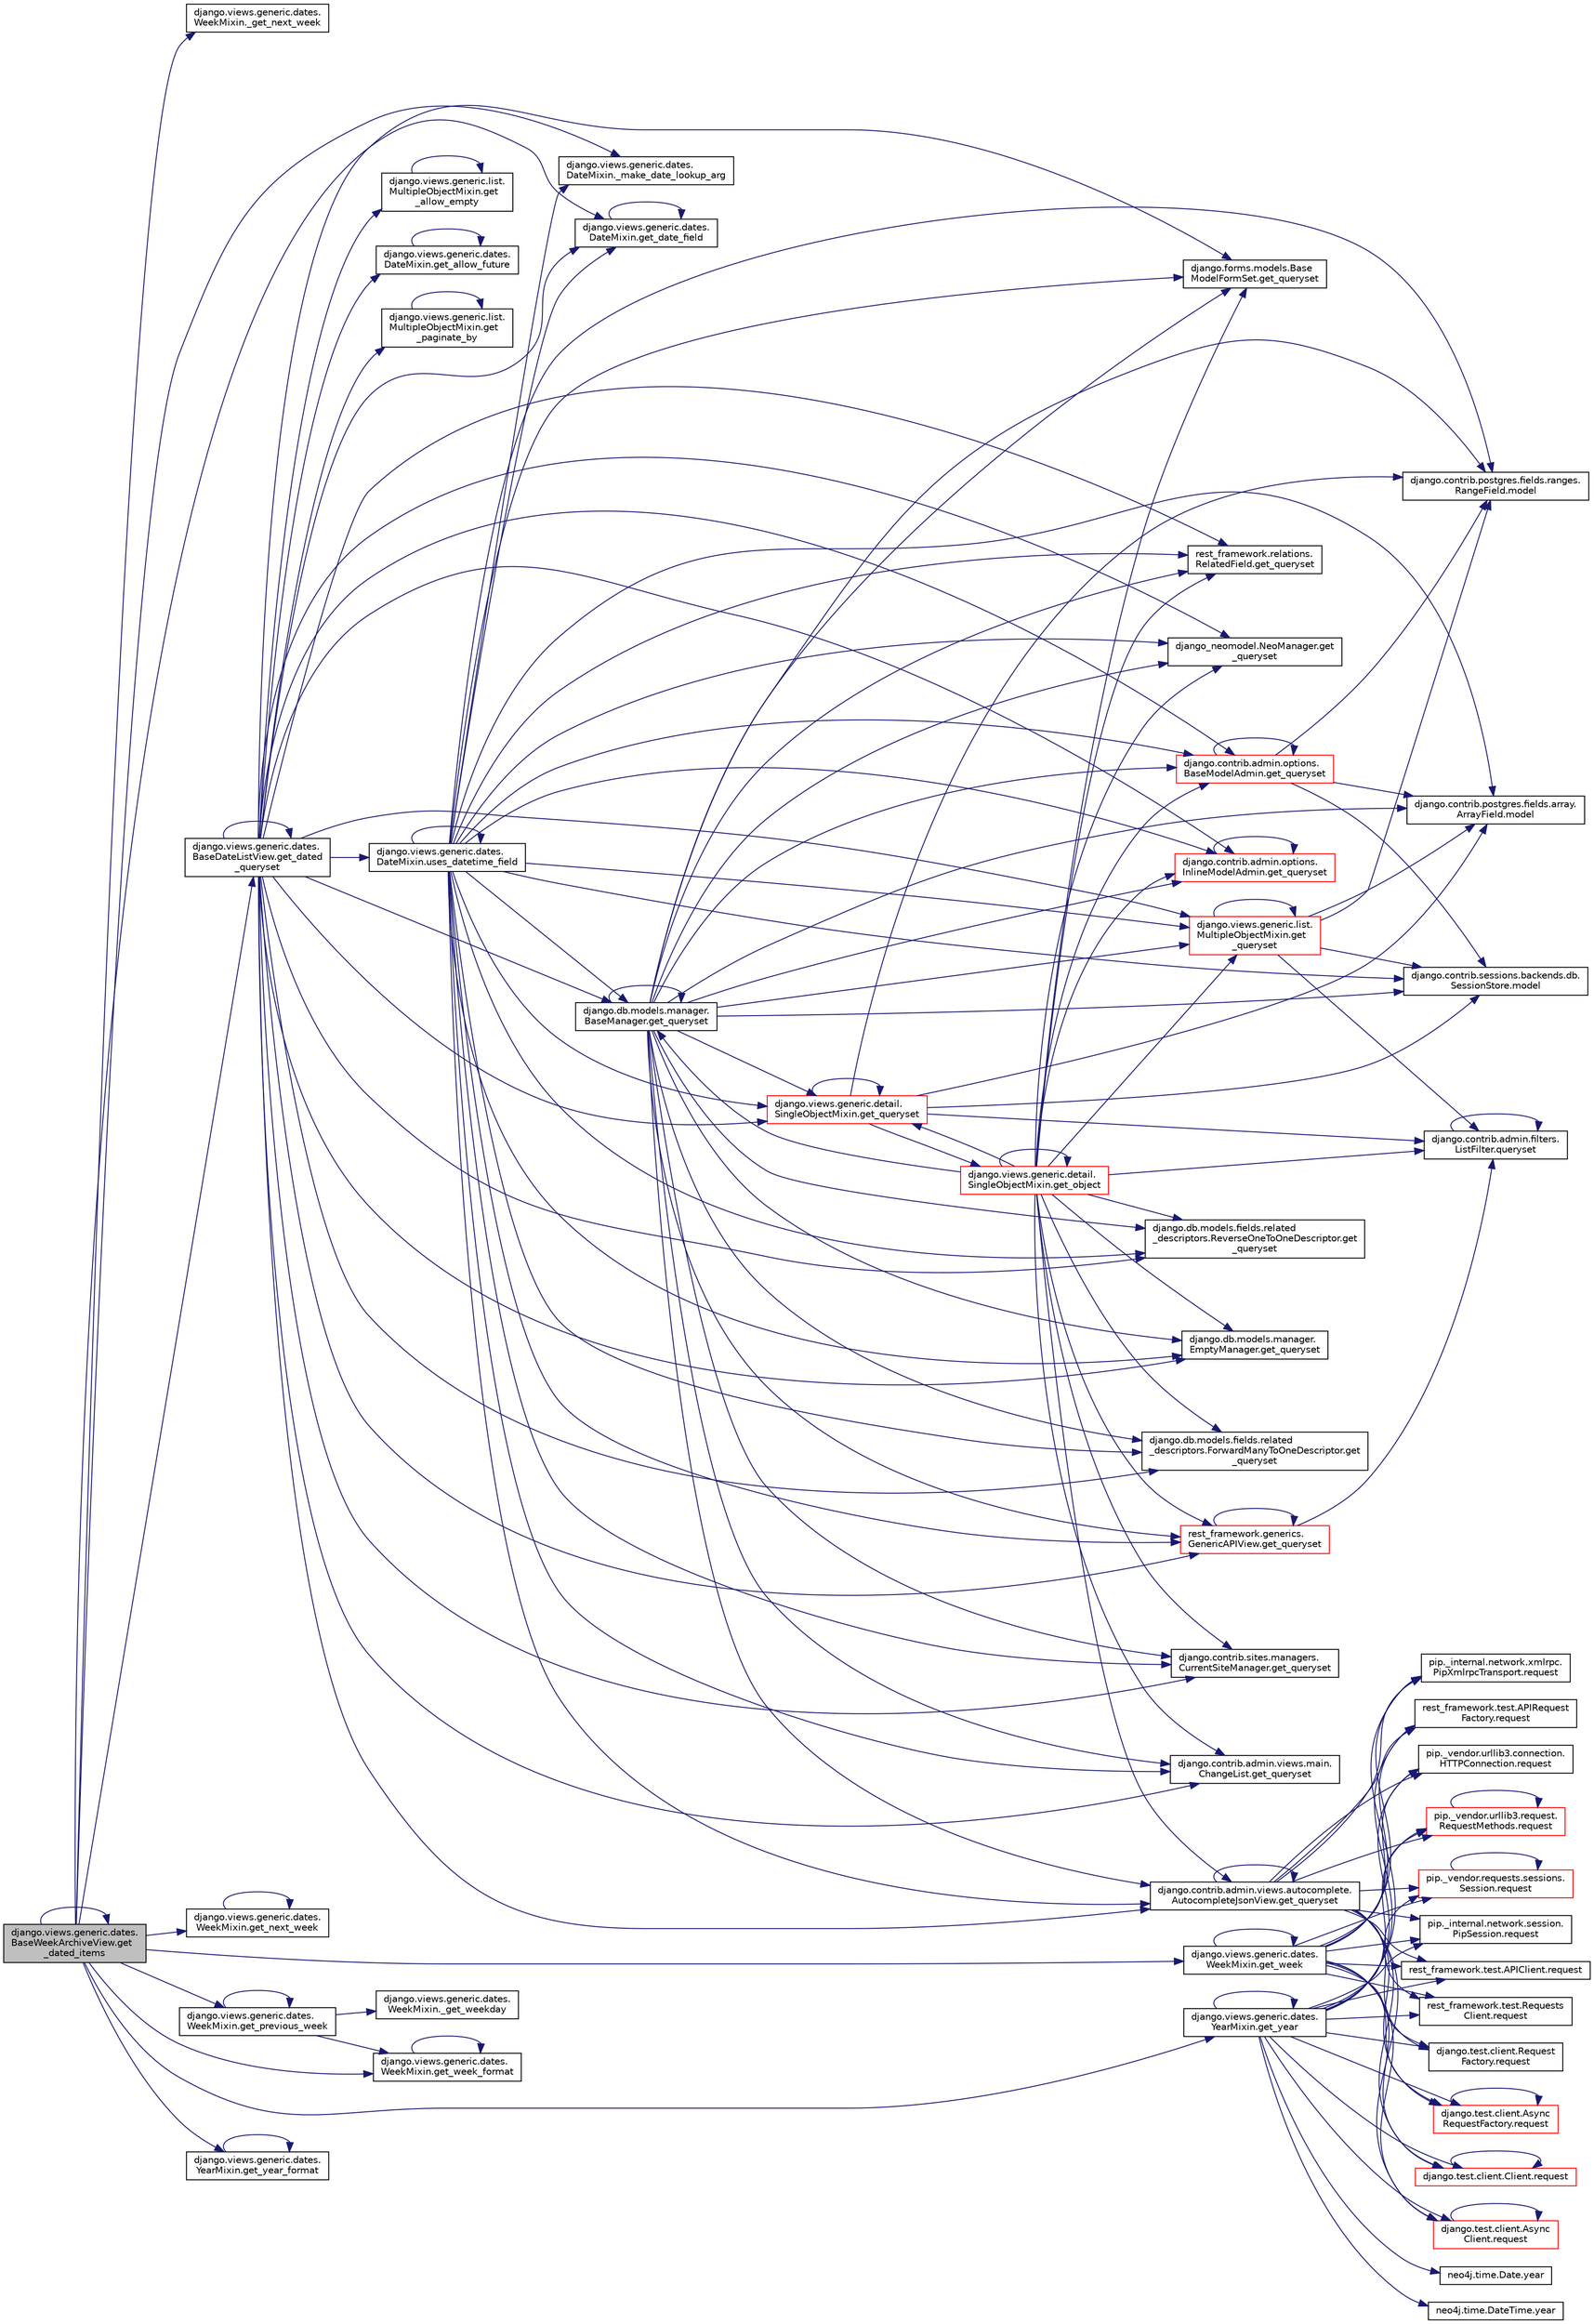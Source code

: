 digraph "django.views.generic.dates.BaseWeekArchiveView.get_dated_items"
{
 // LATEX_PDF_SIZE
  edge [fontname="Helvetica",fontsize="10",labelfontname="Helvetica",labelfontsize="10"];
  node [fontname="Helvetica",fontsize="10",shape=record];
  rankdir="LR";
  Node1 [label="django.views.generic.dates.\lBaseWeekArchiveView.get\l_dated_items",height=0.2,width=0.4,color="black", fillcolor="grey75", style="filled", fontcolor="black",tooltip=" "];
  Node1 -> Node2 [color="midnightblue",fontsize="10",style="solid",fontname="Helvetica"];
  Node2 [label="django.views.generic.dates.\lWeekMixin._get_next_week",height=0.2,width=0.4,color="black", fillcolor="white", style="filled",URL="$d8/dcc/classdjango_1_1views_1_1generic_1_1dates_1_1_week_mixin.html#a8a3b9f6aefd2bf9fd05cc73d937062a1",tooltip=" "];
  Node1 -> Node3 [color="midnightblue",fontsize="10",style="solid",fontname="Helvetica"];
  Node3 [label="django.views.generic.dates.\lDateMixin._make_date_lookup_arg",height=0.2,width=0.4,color="black", fillcolor="white", style="filled",URL="$d7/d82/classdjango_1_1views_1_1generic_1_1dates_1_1_date_mixin.html#a8e0a3ed6cd2610ed01e53e89c0e0ec29",tooltip=" "];
  Node1 -> Node4 [color="midnightblue",fontsize="10",style="solid",fontname="Helvetica"];
  Node4 [label="django.views.generic.dates.\lDateMixin.get_date_field",height=0.2,width=0.4,color="black", fillcolor="white", style="filled",URL="$d7/d82/classdjango_1_1views_1_1generic_1_1dates_1_1_date_mixin.html#a6b73fab0e71949284f3019afa629e48b",tooltip=" "];
  Node4 -> Node4 [color="midnightblue",fontsize="10",style="solid",fontname="Helvetica"];
  Node1 -> Node1 [color="midnightblue",fontsize="10",style="solid",fontname="Helvetica"];
  Node1 -> Node5 [color="midnightblue",fontsize="10",style="solid",fontname="Helvetica"];
  Node5 [label="django.views.generic.dates.\lBaseDateListView.get_dated\l_queryset",height=0.2,width=0.4,color="black", fillcolor="white", style="filled",URL="$d7/d86/classdjango_1_1views_1_1generic_1_1dates_1_1_base_date_list_view.html#a11011211abf322ea977b859dd7d472cb",tooltip=" "];
  Node5 -> Node6 [color="midnightblue",fontsize="10",style="solid",fontname="Helvetica"];
  Node6 [label="django.views.generic.list.\lMultipleObjectMixin.get\l_allow_empty",height=0.2,width=0.4,color="black", fillcolor="white", style="filled",URL="$dc/db8/classdjango_1_1views_1_1generic_1_1list_1_1_multiple_object_mixin.html#a47b215903d3a0f725050dc6d3370d02e",tooltip=" "];
  Node6 -> Node6 [color="midnightblue",fontsize="10",style="solid",fontname="Helvetica"];
  Node5 -> Node7 [color="midnightblue",fontsize="10",style="solid",fontname="Helvetica"];
  Node7 [label="django.views.generic.dates.\lDateMixin.get_allow_future",height=0.2,width=0.4,color="black", fillcolor="white", style="filled",URL="$d7/d82/classdjango_1_1views_1_1generic_1_1dates_1_1_date_mixin.html#ae50a05c580239935df40fb744db3aaef",tooltip=" "];
  Node7 -> Node7 [color="midnightblue",fontsize="10",style="solid",fontname="Helvetica"];
  Node5 -> Node4 [color="midnightblue",fontsize="10",style="solid",fontname="Helvetica"];
  Node5 -> Node5 [color="midnightblue",fontsize="10",style="solid",fontname="Helvetica"];
  Node5 -> Node8 [color="midnightblue",fontsize="10",style="solid",fontname="Helvetica"];
  Node8 [label="django.views.generic.list.\lMultipleObjectMixin.get\l_paginate_by",height=0.2,width=0.4,color="black", fillcolor="white", style="filled",URL="$dc/db8/classdjango_1_1views_1_1generic_1_1list_1_1_multiple_object_mixin.html#a6c6ebec79842b72cdd544ef52de537c4",tooltip=" "];
  Node8 -> Node8 [color="midnightblue",fontsize="10",style="solid",fontname="Helvetica"];
  Node5 -> Node9 [color="midnightblue",fontsize="10",style="solid",fontname="Helvetica"];
  Node9 [label="django.contrib.admin.views.autocomplete.\lAutocompleteJsonView.get_queryset",height=0.2,width=0.4,color="black", fillcolor="white", style="filled",URL="$d5/d24/classdjango_1_1contrib_1_1admin_1_1views_1_1autocomplete_1_1_autocomplete_json_view.html#aeba422d947101bce361f0fd32ff7d4d4",tooltip=" "];
  Node9 -> Node9 [color="midnightblue",fontsize="10",style="solid",fontname="Helvetica"];
  Node9 -> Node10 [color="midnightblue",fontsize="10",style="solid",fontname="Helvetica"];
  Node10 [label="django.test.client.Request\lFactory.request",height=0.2,width=0.4,color="black", fillcolor="white", style="filled",URL="$db/d7f/classdjango_1_1test_1_1client_1_1_request_factory.html#a12550839ba4cbabcf38bff0d2ff69f0a",tooltip=" "];
  Node9 -> Node11 [color="midnightblue",fontsize="10",style="solid",fontname="Helvetica"];
  Node11 [label="django.test.client.Async\lRequestFactory.request",height=0.2,width=0.4,color="red", fillcolor="white", style="filled",URL="$d6/de5/classdjango_1_1test_1_1client_1_1_async_request_factory.html#a8dcee74bc0f05203aa2aa2aad95555a9",tooltip=" "];
  Node11 -> Node11 [color="midnightblue",fontsize="10",style="solid",fontname="Helvetica"];
  Node9 -> Node13 [color="midnightblue",fontsize="10",style="solid",fontname="Helvetica"];
  Node13 [label="django.test.client.Client.request",height=0.2,width=0.4,color="red", fillcolor="white", style="filled",URL="$d2/d2e/classdjango_1_1test_1_1client_1_1_client.html#a4b25cead120a234c08a522e016cb6138",tooltip=" "];
  Node13 -> Node13 [color="midnightblue",fontsize="10",style="solid",fontname="Helvetica"];
  Node9 -> Node18 [color="midnightblue",fontsize="10",style="solid",fontname="Helvetica"];
  Node18 [label="django.test.client.Async\lClient.request",height=0.2,width=0.4,color="red", fillcolor="white", style="filled",URL="$d9/dd7/classdjango_1_1test_1_1client_1_1_async_client.html#a38330cfdf01cb69d3dd0bdb8b9777bd9",tooltip=" "];
  Node18 -> Node18 [color="midnightblue",fontsize="10",style="solid",fontname="Helvetica"];
  Node9 -> Node19 [color="midnightblue",fontsize="10",style="solid",fontname="Helvetica"];
  Node19 [label="pip._internal.network.xmlrpc.\lPipXmlrpcTransport.request",height=0.2,width=0.4,color="black", fillcolor="white", style="filled",URL="$dd/d8a/classpip_1_1__internal_1_1network_1_1xmlrpc_1_1_pip_xmlrpc_transport.html#adb84317dcc522d845a56ce9cc4f82522",tooltip=" "];
  Node9 -> Node20 [color="midnightblue",fontsize="10",style="solid",fontname="Helvetica"];
  Node20 [label="rest_framework.test.APIRequest\lFactory.request",height=0.2,width=0.4,color="black", fillcolor="white", style="filled",URL="$da/d3c/classrest__framework_1_1test_1_1_a_p_i_request_factory.html#abd5931aada009b9fb1f1577613acd058",tooltip=" "];
  Node9 -> Node21 [color="midnightblue",fontsize="10",style="solid",fontname="Helvetica"];
  Node21 [label="pip._vendor.urllib3.connection.\lHTTPConnection.request",height=0.2,width=0.4,color="black", fillcolor="white", style="filled",URL="$d2/d75/classpip_1_1__vendor_1_1urllib3_1_1connection_1_1_h_t_t_p_connection.html#ae44707607a133fa0d27085cc2ea9ef85",tooltip=" "];
  Node9 -> Node22 [color="midnightblue",fontsize="10",style="solid",fontname="Helvetica"];
  Node22 [label="pip._vendor.urllib3.request.\lRequestMethods.request",height=0.2,width=0.4,color="red", fillcolor="white", style="filled",URL="$de/d48/classpip_1_1__vendor_1_1urllib3_1_1request_1_1_request_methods.html#a875ca454fac77c856bdf0cbe44f8fb64",tooltip=" "];
  Node22 -> Node22 [color="midnightblue",fontsize="10",style="solid",fontname="Helvetica"];
  Node9 -> Node53 [color="midnightblue",fontsize="10",style="solid",fontname="Helvetica"];
  Node53 [label="pip._vendor.requests.sessions.\lSession.request",height=0.2,width=0.4,color="red", fillcolor="white", style="filled",URL="$da/de9/classpip_1_1__vendor_1_1requests_1_1sessions_1_1_session.html#a718b60e99280c6ef1a346cb6dc0a90c8",tooltip=" "];
  Node53 -> Node53 [color="midnightblue",fontsize="10",style="solid",fontname="Helvetica"];
  Node9 -> Node483 [color="midnightblue",fontsize="10",style="solid",fontname="Helvetica"];
  Node483 [label="pip._internal.network.session.\lPipSession.request",height=0.2,width=0.4,color="black", fillcolor="white", style="filled",URL="$d9/dc2/classpip_1_1__internal_1_1network_1_1session_1_1_pip_session.html#a9c968f2f764cbd41db6684fafb5b1e6a",tooltip=" "];
  Node9 -> Node481 [color="midnightblue",fontsize="10",style="solid",fontname="Helvetica"];
  Node481 [label="rest_framework.test.APIClient.request",height=0.2,width=0.4,color="black", fillcolor="white", style="filled",URL="$da/d51/classrest__framework_1_1test_1_1_a_p_i_client.html#a77b55b2a0a90921243b61303fc37e59d",tooltip=" "];
  Node9 -> Node482 [color="midnightblue",fontsize="10",style="solid",fontname="Helvetica"];
  Node482 [label="rest_framework.test.Requests\lClient.request",height=0.2,width=0.4,color="black", fillcolor="white", style="filled",URL="$de/dc8/classrest__framework_1_1test_1_1_requests_client.html#ae6de53b1244ae8817b8bf8d6838b72ba",tooltip=" "];
  Node5 -> Node718 [color="midnightblue",fontsize="10",style="solid",fontname="Helvetica"];
  Node718 [label="django.contrib.sites.managers.\lCurrentSiteManager.get_queryset",height=0.2,width=0.4,color="black", fillcolor="white", style="filled",URL="$dd/d05/classdjango_1_1contrib_1_1sites_1_1managers_1_1_current_site_manager.html#a62f5f3f9f1b932f3bcd36601d46e7509",tooltip=" "];
  Node5 -> Node719 [color="midnightblue",fontsize="10",style="solid",fontname="Helvetica"];
  Node719 [label="django.db.models.manager.\lBaseManager.get_queryset",height=0.2,width=0.4,color="black", fillcolor="white", style="filled",URL="$d1/d1c/classdjango_1_1db_1_1models_1_1manager_1_1_base_manager.html#af0391e929a911c2647412e6e030c28e8",tooltip="PROXIES TO QUERYSET #."];
  Node719 -> Node9 [color="midnightblue",fontsize="10",style="solid",fontname="Helvetica"];
  Node719 -> Node718 [color="midnightblue",fontsize="10",style="solid",fontname="Helvetica"];
  Node719 -> Node719 [color="midnightblue",fontsize="10",style="solid",fontname="Helvetica"];
  Node719 -> Node720 [color="midnightblue",fontsize="10",style="solid",fontname="Helvetica"];
  Node720 [label="django.db.models.manager.\lEmptyManager.get_queryset",height=0.2,width=0.4,color="black", fillcolor="white", style="filled",URL="$d6/da8/classdjango_1_1db_1_1models_1_1manager_1_1_empty_manager.html#a0a5e7cb6efe5e4cb3b15779cf64d1537",tooltip=" "];
  Node719 -> Node721 [color="midnightblue",fontsize="10",style="solid",fontname="Helvetica"];
  Node721 [label="django.forms.models.Base\lModelFormSet.get_queryset",height=0.2,width=0.4,color="black", fillcolor="white", style="filled",URL="$d5/d31/classdjango_1_1forms_1_1models_1_1_base_model_form_set.html#a0ac048453b4a14ff61ebb6c072c29e7e",tooltip=" "];
  Node719 -> Node722 [color="midnightblue",fontsize="10",style="solid",fontname="Helvetica"];
  Node722 [label="django.views.generic.detail.\lSingleObjectMixin.get_queryset",height=0.2,width=0.4,color="red", fillcolor="white", style="filled",URL="$d2/d8d/classdjango_1_1views_1_1generic_1_1detail_1_1_single_object_mixin.html#a7471c8ca174db55504da01b1a06cc5ba",tooltip=" "];
  Node722 -> Node723 [color="midnightblue",fontsize="10",style="solid",fontname="Helvetica"];
  Node723 [label="django.views.generic.detail.\lSingleObjectMixin.get_object",height=0.2,width=0.4,color="red", fillcolor="white", style="filled",URL="$d2/d8d/classdjango_1_1views_1_1generic_1_1detail_1_1_single_object_mixin.html#a2dd2bbde8d843929b3af3056125586d7",tooltip=" "];
  Node723 -> Node723 [color="midnightblue",fontsize="10",style="solid",fontname="Helvetica"];
  Node723 -> Node9 [color="midnightblue",fontsize="10",style="solid",fontname="Helvetica"];
  Node723 -> Node718 [color="midnightblue",fontsize="10",style="solid",fontname="Helvetica"];
  Node723 -> Node719 [color="midnightblue",fontsize="10",style="solid",fontname="Helvetica"];
  Node723 -> Node720 [color="midnightblue",fontsize="10",style="solid",fontname="Helvetica"];
  Node723 -> Node721 [color="midnightblue",fontsize="10",style="solid",fontname="Helvetica"];
  Node723 -> Node722 [color="midnightblue",fontsize="10",style="solid",fontname="Helvetica"];
  Node723 -> Node724 [color="midnightblue",fontsize="10",style="solid",fontname="Helvetica"];
  Node724 [label="django.views.generic.list.\lMultipleObjectMixin.get\l_queryset",height=0.2,width=0.4,color="red", fillcolor="white", style="filled",URL="$dc/db8/classdjango_1_1views_1_1generic_1_1list_1_1_multiple_object_mixin.html#ad98185a338be30a3a7327fbb7c3b4a1a",tooltip=" "];
  Node724 -> Node724 [color="midnightblue",fontsize="10",style="solid",fontname="Helvetica"];
  Node724 -> Node267 [color="midnightblue",fontsize="10",style="solid",fontname="Helvetica"];
  Node267 [label="django.contrib.postgres.fields.array.\lArrayField.model",height=0.2,width=0.4,color="black", fillcolor="white", style="filled",URL="$dc/ddf/classdjango_1_1contrib_1_1postgres_1_1fields_1_1array_1_1_array_field.html#a43ec884d709f829e50c6881dc369ce94",tooltip=" "];
  Node724 -> Node268 [color="midnightblue",fontsize="10",style="solid",fontname="Helvetica"];
  Node268 [label="django.contrib.postgres.fields.ranges.\lRangeField.model",height=0.2,width=0.4,color="black", fillcolor="white", style="filled",URL="$d5/d99/classdjango_1_1contrib_1_1postgres_1_1fields_1_1ranges_1_1_range_field.html#a5f5cfd6917f141914484d606279cf20a",tooltip=" "];
  Node724 -> Node269 [color="midnightblue",fontsize="10",style="solid",fontname="Helvetica"];
  Node269 [label="django.contrib.sessions.backends.db.\lSessionStore.model",height=0.2,width=0.4,color="black", fillcolor="white", style="filled",URL="$d2/d1a/classdjango_1_1contrib_1_1sessions_1_1backends_1_1db_1_1_session_store.html#a9b2f42869f296eab5fab4dd5867285df",tooltip=" "];
  Node724 -> Node741 [color="midnightblue",fontsize="10",style="solid",fontname="Helvetica"];
  Node741 [label="django.contrib.admin.filters.\lListFilter.queryset",height=0.2,width=0.4,color="black", fillcolor="white", style="filled",URL="$da/ddb/classdjango_1_1contrib_1_1admin_1_1filters_1_1_list_filter.html#aed1f92493175185d1714cb763f6efa08",tooltip=" "];
  Node741 -> Node741 [color="midnightblue",fontsize="10",style="solid",fontname="Helvetica"];
  Node723 -> Node745 [color="midnightblue",fontsize="10",style="solid",fontname="Helvetica"];
  Node745 [label="django_neomodel.NeoManager.get\l_queryset",height=0.2,width=0.4,color="black", fillcolor="white", style="filled",URL="$da/d60/classdjango__neomodel_1_1_neo_manager.html#a7e3562da1326a56612c8d989803cf747",tooltip=" "];
  Node723 -> Node746 [color="midnightblue",fontsize="10",style="solid",fontname="Helvetica"];
  Node746 [label="rest_framework.generics.\lGenericAPIView.get_queryset",height=0.2,width=0.4,color="red", fillcolor="white", style="filled",URL="$d9/d8f/classrest__framework_1_1generics_1_1_generic_a_p_i_view.html#a944b66f9ec49a9d053f34f77f22074da",tooltip=" "];
  Node746 -> Node746 [color="midnightblue",fontsize="10",style="solid",fontname="Helvetica"];
  Node746 -> Node741 [color="midnightblue",fontsize="10",style="solid",fontname="Helvetica"];
  Node723 -> Node747 [color="midnightblue",fontsize="10",style="solid",fontname="Helvetica"];
  Node747 [label="rest_framework.relations.\lRelatedField.get_queryset",height=0.2,width=0.4,color="black", fillcolor="white", style="filled",URL="$d4/d5c/classrest__framework_1_1relations_1_1_related_field.html#ab7b694008ab6552b950b0b1322d5fad1",tooltip=" "];
  Node723 -> Node748 [color="midnightblue",fontsize="10",style="solid",fontname="Helvetica"];
  Node748 [label="django.db.models.fields.related\l_descriptors.ForwardManyToOneDescriptor.get\l_queryset",height=0.2,width=0.4,color="black", fillcolor="white", style="filled",URL="$d8/d45/classdjango_1_1db_1_1models_1_1fields_1_1related__descriptors_1_1_forward_many_to_one_descriptor.html#a36718f48e6763e2926e8397e318e1322",tooltip=" "];
  Node723 -> Node749 [color="midnightblue",fontsize="10",style="solid",fontname="Helvetica"];
  Node749 [label="django.db.models.fields.related\l_descriptors.ReverseOneToOneDescriptor.get\l_queryset",height=0.2,width=0.4,color="black", fillcolor="white", style="filled",URL="$da/d7c/classdjango_1_1db_1_1models_1_1fields_1_1related__descriptors_1_1_reverse_one_to_one_descriptor.html#afb05e6f36e1366af21cb7ee1fa654cd7",tooltip=" "];
  Node723 -> Node750 [color="midnightblue",fontsize="10",style="solid",fontname="Helvetica"];
  Node750 [label="django.contrib.admin.options.\lBaseModelAdmin.get_queryset",height=0.2,width=0.4,color="red", fillcolor="white", style="filled",URL="$d3/dd6/classdjango_1_1contrib_1_1admin_1_1options_1_1_base_model_admin.html#a9dc124c9d075b1782f0338dd500ec940",tooltip=" "];
  Node750 -> Node750 [color="midnightblue",fontsize="10",style="solid",fontname="Helvetica"];
  Node750 -> Node267 [color="midnightblue",fontsize="10",style="solid",fontname="Helvetica"];
  Node750 -> Node268 [color="midnightblue",fontsize="10",style="solid",fontname="Helvetica"];
  Node750 -> Node269 [color="midnightblue",fontsize="10",style="solid",fontname="Helvetica"];
  Node723 -> Node751 [color="midnightblue",fontsize="10",style="solid",fontname="Helvetica"];
  Node751 [label="django.contrib.admin.options.\lInlineModelAdmin.get_queryset",height=0.2,width=0.4,color="red", fillcolor="white", style="filled",URL="$db/dbb/classdjango_1_1contrib_1_1admin_1_1options_1_1_inline_model_admin.html#adac95e1d43e73c3c82981ad56f2d62e2",tooltip=" "];
  Node751 -> Node751 [color="midnightblue",fontsize="10",style="solid",fontname="Helvetica"];
  Node723 -> Node753 [color="midnightblue",fontsize="10",style="solid",fontname="Helvetica"];
  Node753 [label="django.contrib.admin.views.main.\lChangeList.get_queryset",height=0.2,width=0.4,color="black", fillcolor="white", style="filled",URL="$d7/d58/classdjango_1_1contrib_1_1admin_1_1views_1_1main_1_1_change_list.html#a41f8c78806f49d2ff9e3857f046de3fb",tooltip=" "];
  Node723 -> Node741 [color="midnightblue",fontsize="10",style="solid",fontname="Helvetica"];
  Node722 -> Node722 [color="midnightblue",fontsize="10",style="solid",fontname="Helvetica"];
  Node722 -> Node267 [color="midnightblue",fontsize="10",style="solid",fontname="Helvetica"];
  Node722 -> Node268 [color="midnightblue",fontsize="10",style="solid",fontname="Helvetica"];
  Node722 -> Node269 [color="midnightblue",fontsize="10",style="solid",fontname="Helvetica"];
  Node722 -> Node741 [color="midnightblue",fontsize="10",style="solid",fontname="Helvetica"];
  Node719 -> Node724 [color="midnightblue",fontsize="10",style="solid",fontname="Helvetica"];
  Node719 -> Node745 [color="midnightblue",fontsize="10",style="solid",fontname="Helvetica"];
  Node719 -> Node746 [color="midnightblue",fontsize="10",style="solid",fontname="Helvetica"];
  Node719 -> Node747 [color="midnightblue",fontsize="10",style="solid",fontname="Helvetica"];
  Node719 -> Node748 [color="midnightblue",fontsize="10",style="solid",fontname="Helvetica"];
  Node719 -> Node749 [color="midnightblue",fontsize="10",style="solid",fontname="Helvetica"];
  Node719 -> Node750 [color="midnightblue",fontsize="10",style="solid",fontname="Helvetica"];
  Node719 -> Node751 [color="midnightblue",fontsize="10",style="solid",fontname="Helvetica"];
  Node719 -> Node753 [color="midnightblue",fontsize="10",style="solid",fontname="Helvetica"];
  Node719 -> Node267 [color="midnightblue",fontsize="10",style="solid",fontname="Helvetica"];
  Node719 -> Node268 [color="midnightblue",fontsize="10",style="solid",fontname="Helvetica"];
  Node719 -> Node269 [color="midnightblue",fontsize="10",style="solid",fontname="Helvetica"];
  Node5 -> Node720 [color="midnightblue",fontsize="10",style="solid",fontname="Helvetica"];
  Node5 -> Node721 [color="midnightblue",fontsize="10",style="solid",fontname="Helvetica"];
  Node5 -> Node722 [color="midnightblue",fontsize="10",style="solid",fontname="Helvetica"];
  Node5 -> Node724 [color="midnightblue",fontsize="10",style="solid",fontname="Helvetica"];
  Node5 -> Node745 [color="midnightblue",fontsize="10",style="solid",fontname="Helvetica"];
  Node5 -> Node746 [color="midnightblue",fontsize="10",style="solid",fontname="Helvetica"];
  Node5 -> Node747 [color="midnightblue",fontsize="10",style="solid",fontname="Helvetica"];
  Node5 -> Node748 [color="midnightblue",fontsize="10",style="solid",fontname="Helvetica"];
  Node5 -> Node749 [color="midnightblue",fontsize="10",style="solid",fontname="Helvetica"];
  Node5 -> Node750 [color="midnightblue",fontsize="10",style="solid",fontname="Helvetica"];
  Node5 -> Node751 [color="midnightblue",fontsize="10",style="solid",fontname="Helvetica"];
  Node5 -> Node753 [color="midnightblue",fontsize="10",style="solid",fontname="Helvetica"];
  Node5 -> Node5535 [color="midnightblue",fontsize="10",style="solid",fontname="Helvetica"];
  Node5535 [label="django.views.generic.dates.\lDateMixin.uses_datetime_field",height=0.2,width=0.4,color="black", fillcolor="white", style="filled",URL="$d7/d82/classdjango_1_1views_1_1generic_1_1dates_1_1_date_mixin.html#a40a6fda70e20d308d65fa855e7f819df",tooltip=" "];
  Node5535 -> Node3 [color="midnightblue",fontsize="10",style="solid",fontname="Helvetica"];
  Node5535 -> Node4 [color="midnightblue",fontsize="10",style="solid",fontname="Helvetica"];
  Node5535 -> Node9 [color="midnightblue",fontsize="10",style="solid",fontname="Helvetica"];
  Node5535 -> Node718 [color="midnightblue",fontsize="10",style="solid",fontname="Helvetica"];
  Node5535 -> Node719 [color="midnightblue",fontsize="10",style="solid",fontname="Helvetica"];
  Node5535 -> Node720 [color="midnightblue",fontsize="10",style="solid",fontname="Helvetica"];
  Node5535 -> Node721 [color="midnightblue",fontsize="10",style="solid",fontname="Helvetica"];
  Node5535 -> Node722 [color="midnightblue",fontsize="10",style="solid",fontname="Helvetica"];
  Node5535 -> Node724 [color="midnightblue",fontsize="10",style="solid",fontname="Helvetica"];
  Node5535 -> Node745 [color="midnightblue",fontsize="10",style="solid",fontname="Helvetica"];
  Node5535 -> Node746 [color="midnightblue",fontsize="10",style="solid",fontname="Helvetica"];
  Node5535 -> Node747 [color="midnightblue",fontsize="10",style="solid",fontname="Helvetica"];
  Node5535 -> Node748 [color="midnightblue",fontsize="10",style="solid",fontname="Helvetica"];
  Node5535 -> Node749 [color="midnightblue",fontsize="10",style="solid",fontname="Helvetica"];
  Node5535 -> Node750 [color="midnightblue",fontsize="10",style="solid",fontname="Helvetica"];
  Node5535 -> Node751 [color="midnightblue",fontsize="10",style="solid",fontname="Helvetica"];
  Node5535 -> Node753 [color="midnightblue",fontsize="10",style="solid",fontname="Helvetica"];
  Node5535 -> Node267 [color="midnightblue",fontsize="10",style="solid",fontname="Helvetica"];
  Node5535 -> Node268 [color="midnightblue",fontsize="10",style="solid",fontname="Helvetica"];
  Node5535 -> Node269 [color="midnightblue",fontsize="10",style="solid",fontname="Helvetica"];
  Node5535 -> Node5535 [color="midnightblue",fontsize="10",style="solid",fontname="Helvetica"];
  Node1 -> Node5536 [color="midnightblue",fontsize="10",style="solid",fontname="Helvetica"];
  Node5536 [label="django.views.generic.dates.\lWeekMixin.get_next_week",height=0.2,width=0.4,color="black", fillcolor="white", style="filled",URL="$d8/dcc/classdjango_1_1views_1_1generic_1_1dates_1_1_week_mixin.html#a5cd3aafde9edf0ff9b35f2f579cc56a9",tooltip=" "];
  Node5536 -> Node5536 [color="midnightblue",fontsize="10",style="solid",fontname="Helvetica"];
  Node1 -> Node5537 [color="midnightblue",fontsize="10",style="solid",fontname="Helvetica"];
  Node5537 [label="django.views.generic.dates.\lWeekMixin.get_previous_week",height=0.2,width=0.4,color="black", fillcolor="white", style="filled",URL="$d8/dcc/classdjango_1_1views_1_1generic_1_1dates_1_1_week_mixin.html#ae105a9750760c3376450de4f4fa869d5",tooltip=" "];
  Node5537 -> Node5538 [color="midnightblue",fontsize="10",style="solid",fontname="Helvetica"];
  Node5538 [label="django.views.generic.dates.\lWeekMixin._get_weekday",height=0.2,width=0.4,color="black", fillcolor="white", style="filled",URL="$d8/dcc/classdjango_1_1views_1_1generic_1_1dates_1_1_week_mixin.html#a1b5c4d935b13d2488ee0bbe70398187a",tooltip=" "];
  Node5537 -> Node5537 [color="midnightblue",fontsize="10",style="solid",fontname="Helvetica"];
  Node5537 -> Node5539 [color="midnightblue",fontsize="10",style="solid",fontname="Helvetica"];
  Node5539 [label="django.views.generic.dates.\lWeekMixin.get_week_format",height=0.2,width=0.4,color="black", fillcolor="white", style="filled",URL="$d8/dcc/classdjango_1_1views_1_1generic_1_1dates_1_1_week_mixin.html#a96eb232fb0a7fd330a8180841a5d079c",tooltip=" "];
  Node5539 -> Node5539 [color="midnightblue",fontsize="10",style="solid",fontname="Helvetica"];
  Node1 -> Node5540 [color="midnightblue",fontsize="10",style="solid",fontname="Helvetica"];
  Node5540 [label="django.views.generic.dates.\lWeekMixin.get_week",height=0.2,width=0.4,color="black", fillcolor="white", style="filled",URL="$d8/dcc/classdjango_1_1views_1_1generic_1_1dates_1_1_week_mixin.html#a946b65402473a097bafe64645092488a",tooltip=" "];
  Node5540 -> Node5540 [color="midnightblue",fontsize="10",style="solid",fontname="Helvetica"];
  Node5540 -> Node19 [color="midnightblue",fontsize="10",style="solid",fontname="Helvetica"];
  Node5540 -> Node10 [color="midnightblue",fontsize="10",style="solid",fontname="Helvetica"];
  Node5540 -> Node18 [color="midnightblue",fontsize="10",style="solid",fontname="Helvetica"];
  Node5540 -> Node20 [color="midnightblue",fontsize="10",style="solid",fontname="Helvetica"];
  Node5540 -> Node11 [color="midnightblue",fontsize="10",style="solid",fontname="Helvetica"];
  Node5540 -> Node13 [color="midnightblue",fontsize="10",style="solid",fontname="Helvetica"];
  Node5540 -> Node21 [color="midnightblue",fontsize="10",style="solid",fontname="Helvetica"];
  Node5540 -> Node22 [color="midnightblue",fontsize="10",style="solid",fontname="Helvetica"];
  Node5540 -> Node53 [color="midnightblue",fontsize="10",style="solid",fontname="Helvetica"];
  Node5540 -> Node483 [color="midnightblue",fontsize="10",style="solid",fontname="Helvetica"];
  Node5540 -> Node481 [color="midnightblue",fontsize="10",style="solid",fontname="Helvetica"];
  Node5540 -> Node482 [color="midnightblue",fontsize="10",style="solid",fontname="Helvetica"];
  Node1 -> Node5539 [color="midnightblue",fontsize="10",style="solid",fontname="Helvetica"];
  Node1 -> Node882 [color="midnightblue",fontsize="10",style="solid",fontname="Helvetica"];
  Node882 [label="django.views.generic.dates.\lYearMixin.get_year",height=0.2,width=0.4,color="black", fillcolor="white", style="filled",URL="$d6/ddf/classdjango_1_1views_1_1generic_1_1dates_1_1_year_mixin.html#afb629cc343db7be8dc8a55660fd016d7",tooltip=" "];
  Node882 -> Node882 [color="midnightblue",fontsize="10",style="solid",fontname="Helvetica"];
  Node882 -> Node19 [color="midnightblue",fontsize="10",style="solid",fontname="Helvetica"];
  Node882 -> Node10 [color="midnightblue",fontsize="10",style="solid",fontname="Helvetica"];
  Node882 -> Node11 [color="midnightblue",fontsize="10",style="solid",fontname="Helvetica"];
  Node882 -> Node13 [color="midnightblue",fontsize="10",style="solid",fontname="Helvetica"];
  Node882 -> Node18 [color="midnightblue",fontsize="10",style="solid",fontname="Helvetica"];
  Node882 -> Node21 [color="midnightblue",fontsize="10",style="solid",fontname="Helvetica"];
  Node882 -> Node22 [color="midnightblue",fontsize="10",style="solid",fontname="Helvetica"];
  Node882 -> Node53 [color="midnightblue",fontsize="10",style="solid",fontname="Helvetica"];
  Node882 -> Node483 [color="midnightblue",fontsize="10",style="solid",fontname="Helvetica"];
  Node882 -> Node20 [color="midnightblue",fontsize="10",style="solid",fontname="Helvetica"];
  Node882 -> Node481 [color="midnightblue",fontsize="10",style="solid",fontname="Helvetica"];
  Node882 -> Node482 [color="midnightblue",fontsize="10",style="solid",fontname="Helvetica"];
  Node882 -> Node883 [color="midnightblue",fontsize="10",style="solid",fontname="Helvetica"];
  Node883 [label="neo4j.time.Date.year",height=0.2,width=0.4,color="black", fillcolor="white", style="filled",URL="$d1/d6f/classneo4j_1_1time_1_1_date.html#ad227e52d77d0c37dd31dbf321b502ac0",tooltip=" "];
  Node882 -> Node884 [color="midnightblue",fontsize="10",style="solid",fontname="Helvetica"];
  Node884 [label="neo4j.time.DateTime.year",height=0.2,width=0.4,color="black", fillcolor="white", style="filled",URL="$d4/dcd/classneo4j_1_1time_1_1_date_time.html#aef3572714a42cfd127d12b236ab87f9b",tooltip=" "];
  Node1 -> Node885 [color="midnightblue",fontsize="10",style="solid",fontname="Helvetica"];
  Node885 [label="django.views.generic.dates.\lYearMixin.get_year_format",height=0.2,width=0.4,color="black", fillcolor="white", style="filled",URL="$d6/ddf/classdjango_1_1views_1_1generic_1_1dates_1_1_year_mixin.html#a79c300a32426bdc6f377aacc5623a51d",tooltip=" "];
  Node885 -> Node885 [color="midnightblue",fontsize="10",style="solid",fontname="Helvetica"];
}
